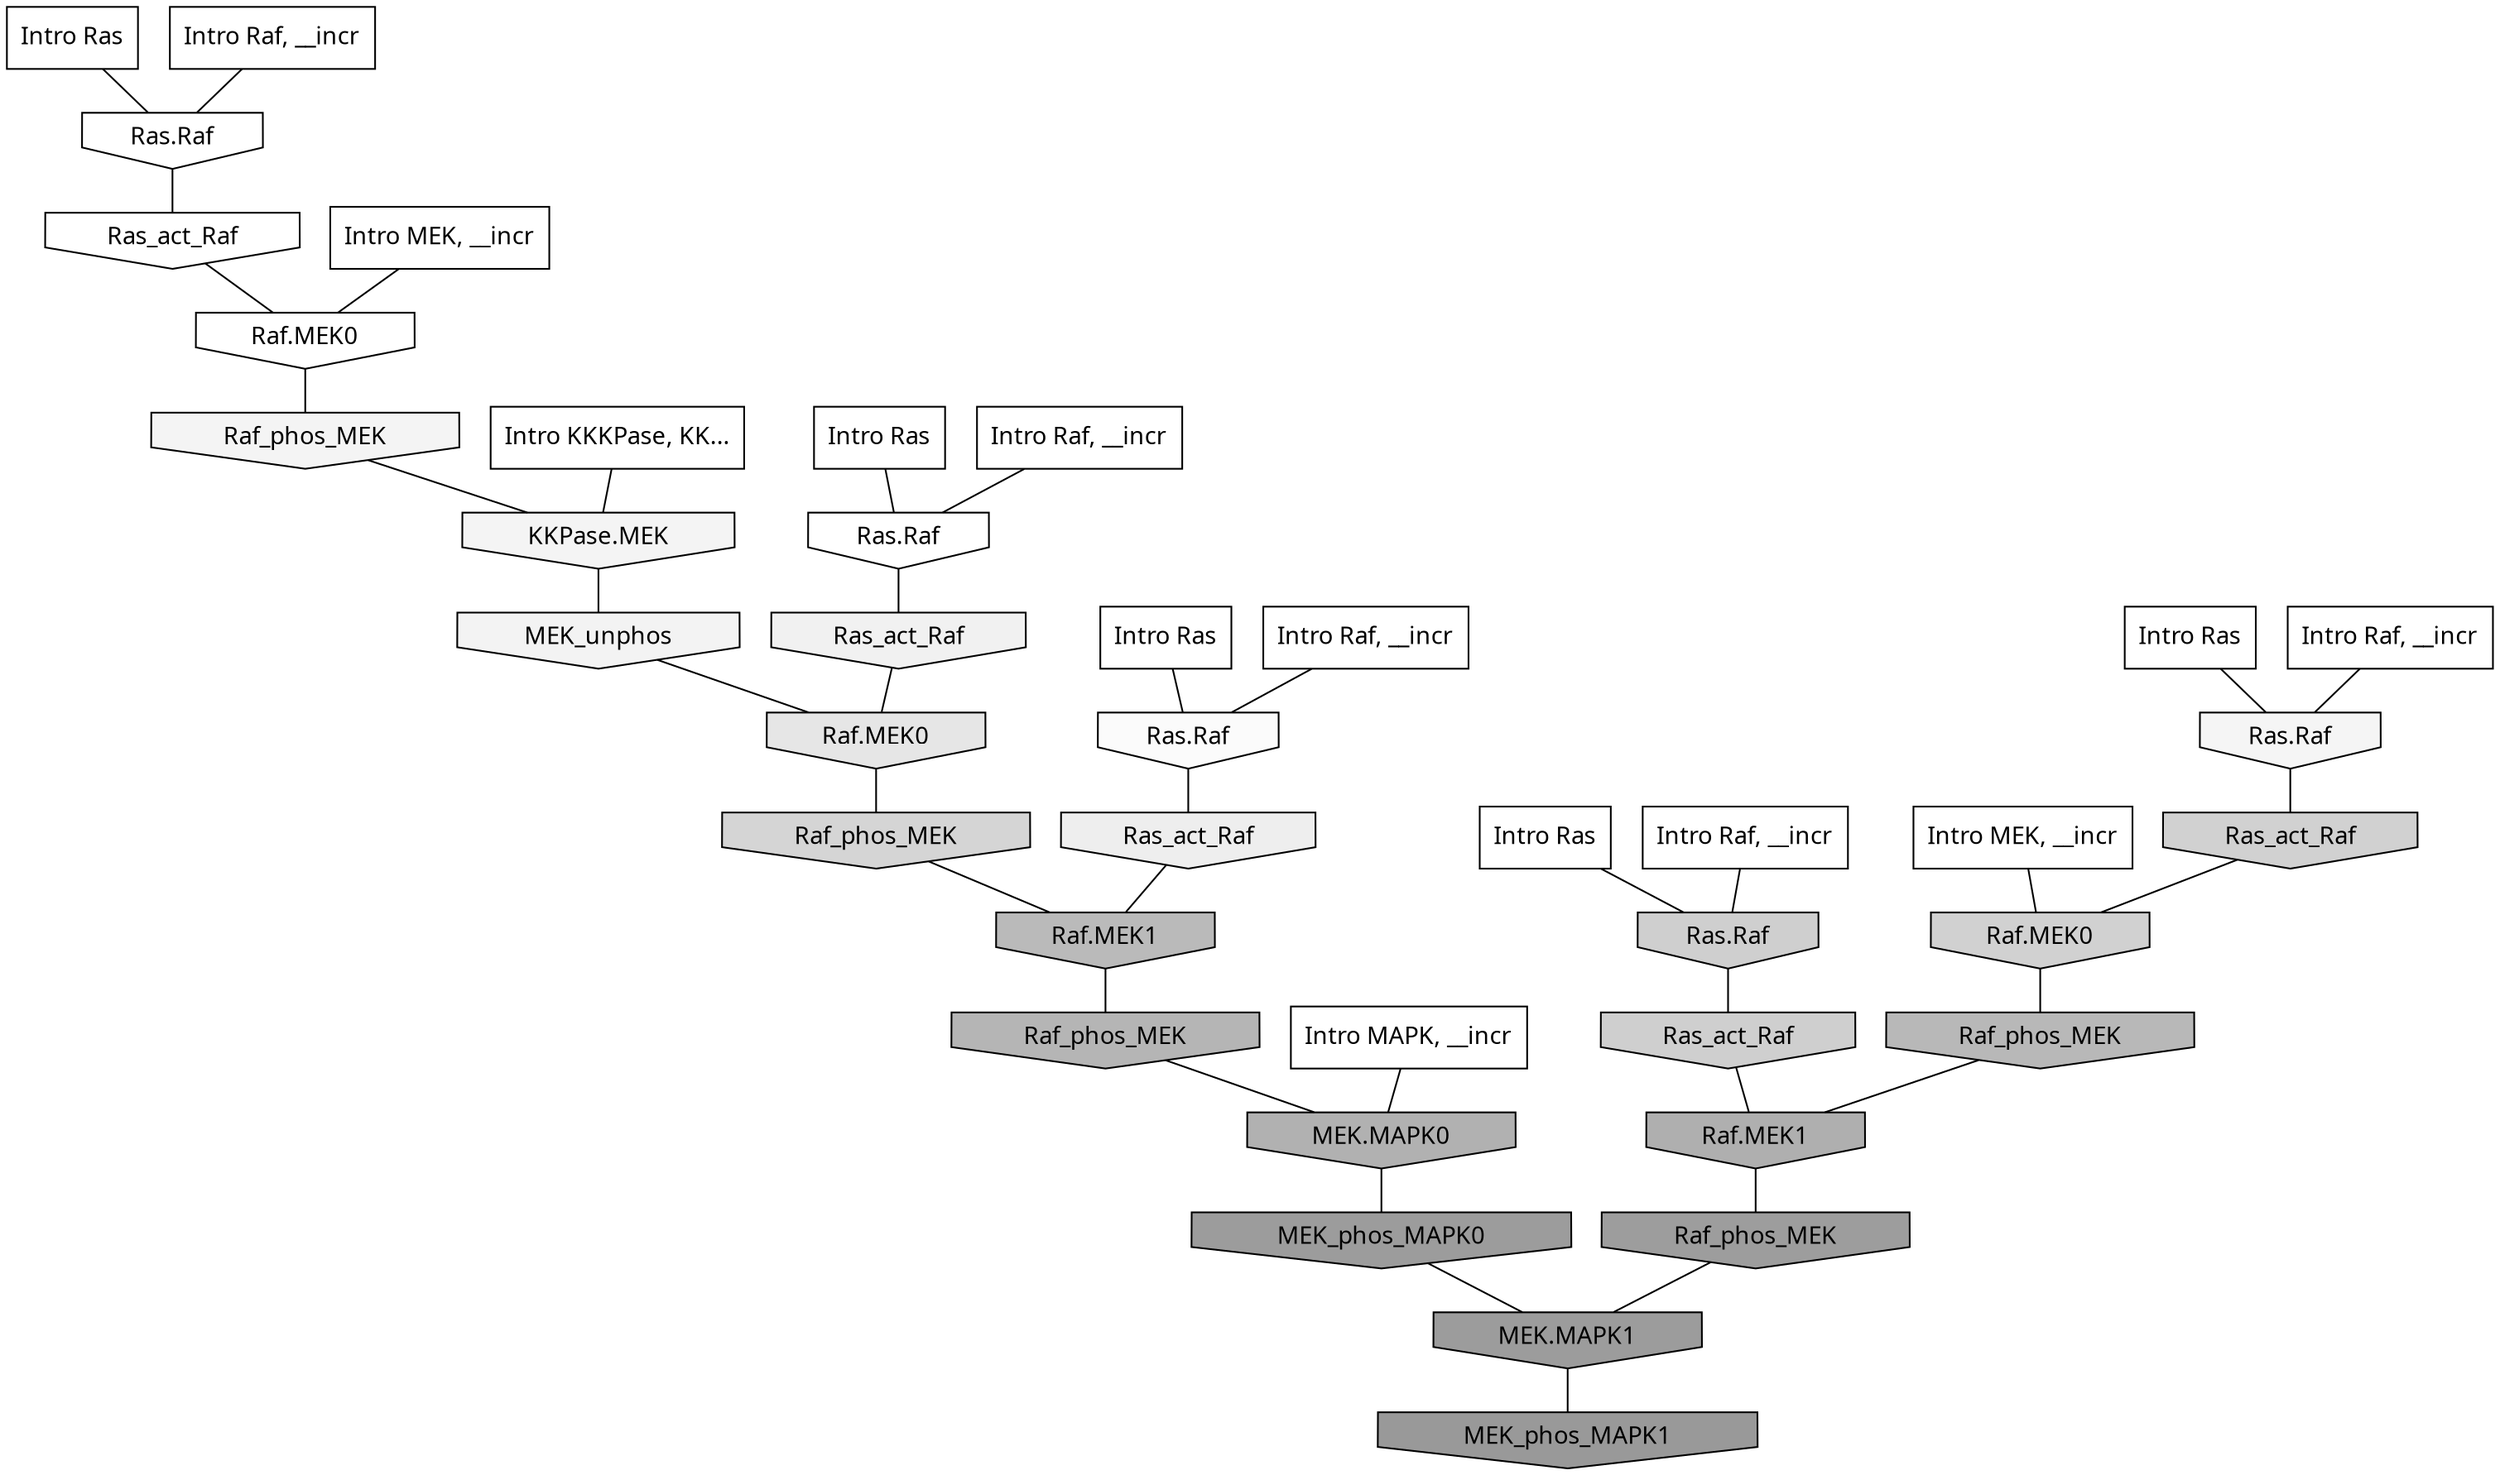 digraph G{
  rankdir="TB";
  ranksep=0.30;
  node [fontname="CMU Serif"];
  edge [fontname="CMU Serif"];
  
  0 [label="Intro Ras", shape=rectangle, style=filled, fillcolor="0.000 0.000 1.000"]
  
  29 [label="Intro Ras", shape=rectangle, style=filled, fillcolor="0.000 0.000 1.000"]
  
  45 [label="Intro Ras", shape=rectangle, style=filled, fillcolor="0.000 0.000 1.000"]
  
  71 [label="Intro Ras", shape=rectangle, style=filled, fillcolor="0.000 0.000 1.000"]
  
  85 [label="Intro Ras", shape=rectangle, style=filled, fillcolor="0.000 0.000 1.000"]
  
  308 [label="Intro Raf, __incr", shape=rectangle, style=filled, fillcolor="0.000 0.000 1.000"]
  
  327 [label="Intro Raf, __incr", shape=rectangle, style=filled, fillcolor="0.000 0.000 1.000"]
  
  394 [label="Intro Raf, __incr", shape=rectangle, style=filled, fillcolor="0.000 0.000 1.000"]
  
  549 [label="Intro Raf, __incr", shape=rectangle, style=filled, fillcolor="0.000 0.000 1.000"]
  
  818 [label="Intro Raf, __incr", shape=rectangle, style=filled, fillcolor="0.000 0.000 1.000"]
  
  1570 [label="Intro MEK, __incr", shape=rectangle, style=filled, fillcolor="0.000 0.000 1.000"]
  
  1707 [label="Intro MEK, __incr", shape=rectangle, style=filled, fillcolor="0.000 0.000 1.000"]
  
  2980 [label="Intro MAPK, __incr", shape=rectangle, style=filled, fillcolor="0.000 0.000 1.000"]
  
  3105 [label="Intro KKKPase, KK...", shape=rectangle, style=filled, fillcolor="0.000 0.000 1.000"]
  
  3224 [label="Ras.Raf", shape=invhouse, style=filled, fillcolor="0.000 0.000 1.000"]
  
  3234 [label="Ras.Raf", shape=invhouse, style=filled, fillcolor="0.000 0.000 1.000"]
  
  3316 [label="Ras_act_Raf", shape=invhouse, style=filled, fillcolor="0.000 0.000 0.999"]
  
  3318 [label="Raf.MEK0", shape=invhouse, style=filled, fillcolor="0.000 0.000 0.999"]
  
  3442 [label="Ras.Raf", shape=invhouse, style=filled, fillcolor="0.000 0.000 0.982"]
  
  3695 [label="Ras.Raf", shape=invhouse, style=filled, fillcolor="0.000 0.000 0.958"]
  
  3730 [label="Raf_phos_MEK", shape=invhouse, style=filled, fillcolor="0.000 0.000 0.956"]
  
  3734 [label="KKPase.MEK", shape=invhouse, style=filled, fillcolor="0.000 0.000 0.955"]
  
  3765 [label="MEK_unphos", shape=invhouse, style=filled, fillcolor="0.000 0.000 0.953"]
  
  3906 [label="Ras_act_Raf", shape=invhouse, style=filled, fillcolor="0.000 0.000 0.945"]
  
  4212 [label="Ras_act_Raf", shape=invhouse, style=filled, fillcolor="0.000 0.000 0.930"]
  
  4777 [label="Raf.MEK0", shape=invhouse, style=filled, fillcolor="0.000 0.000 0.901"]
  
  6260 [label="Raf_phos_MEK", shape=invhouse, style=filled, fillcolor="0.000 0.000 0.835"]
  
  6753 [label="Ras_act_Raf", shape=invhouse, style=filled, fillcolor="0.000 0.000 0.820"]
  
  6756 [label="Raf.MEK0", shape=invhouse, style=filled, fillcolor="0.000 0.000 0.820"]
  
  7061 [label="Ras.Raf", shape=invhouse, style=filled, fillcolor="0.000 0.000 0.811"]
  
  7137 [label="Ras_act_Raf", shape=invhouse, style=filled, fillcolor="0.000 0.000 0.809"]
  
  11221 [label="Raf.MEK1", shape=invhouse, style=filled, fillcolor="0.000 0.000 0.727"]
  
  11629 [label="Raf_phos_MEK", shape=invhouse, style=filled, fillcolor="0.000 0.000 0.721"]
  
  12576 [label="Raf_phos_MEK", shape=invhouse, style=filled, fillcolor="0.000 0.000 0.708"]
  
  13637 [label="MEK.MAPK0", shape=invhouse, style=filled, fillcolor="0.000 0.000 0.694"]
  
  14530 [label="Raf.MEK1", shape=invhouse, style=filled, fillcolor="0.000 0.000 0.685"]
  
  18128 [label="Raf_phos_MEK", shape=invhouse, style=filled, fillcolor="0.000 0.000 0.615"]
  
  18257 [label="MEK_phos_MAPK0", shape=invhouse, style=filled, fillcolor="0.000 0.000 0.610"]
  
  18258 [label="MEK.MAPK1", shape=invhouse, style=filled, fillcolor="0.000 0.000 0.610"]
  
  18596 [label="MEK_phos_MAPK1", shape=invhouse, style=filled, fillcolor="0.000 0.000 0.600"]
  
  
  18258 -> 18596 [dir=none, color="0.000 0.000 0.000"] 
  18257 -> 18258 [dir=none, color="0.000 0.000 0.000"] 
  18128 -> 18258 [dir=none, color="0.000 0.000 0.000"] 
  14530 -> 18128 [dir=none, color="0.000 0.000 0.000"] 
  13637 -> 18257 [dir=none, color="0.000 0.000 0.000"] 
  12576 -> 13637 [dir=none, color="0.000 0.000 0.000"] 
  11629 -> 14530 [dir=none, color="0.000 0.000 0.000"] 
  11221 -> 12576 [dir=none, color="0.000 0.000 0.000"] 
  7137 -> 14530 [dir=none, color="0.000 0.000 0.000"] 
  7061 -> 7137 [dir=none, color="0.000 0.000 0.000"] 
  6756 -> 11629 [dir=none, color="0.000 0.000 0.000"] 
  6753 -> 6756 [dir=none, color="0.000 0.000 0.000"] 
  6260 -> 11221 [dir=none, color="0.000 0.000 0.000"] 
  4777 -> 6260 [dir=none, color="0.000 0.000 0.000"] 
  4212 -> 11221 [dir=none, color="0.000 0.000 0.000"] 
  3906 -> 4777 [dir=none, color="0.000 0.000 0.000"] 
  3765 -> 4777 [dir=none, color="0.000 0.000 0.000"] 
  3734 -> 3765 [dir=none, color="0.000 0.000 0.000"] 
  3730 -> 3734 [dir=none, color="0.000 0.000 0.000"] 
  3695 -> 6753 [dir=none, color="0.000 0.000 0.000"] 
  3442 -> 4212 [dir=none, color="0.000 0.000 0.000"] 
  3318 -> 3730 [dir=none, color="0.000 0.000 0.000"] 
  3316 -> 3318 [dir=none, color="0.000 0.000 0.000"] 
  3234 -> 3316 [dir=none, color="0.000 0.000 0.000"] 
  3224 -> 3906 [dir=none, color="0.000 0.000 0.000"] 
  3105 -> 3734 [dir=none, color="0.000 0.000 0.000"] 
  2980 -> 13637 [dir=none, color="0.000 0.000 0.000"] 
  1707 -> 6756 [dir=none, color="0.000 0.000 0.000"] 
  1570 -> 3318 [dir=none, color="0.000 0.000 0.000"] 
  818 -> 7061 [dir=none, color="0.000 0.000 0.000"] 
  549 -> 3442 [dir=none, color="0.000 0.000 0.000"] 
  394 -> 3224 [dir=none, color="0.000 0.000 0.000"] 
  327 -> 3695 [dir=none, color="0.000 0.000 0.000"] 
  308 -> 3234 [dir=none, color="0.000 0.000 0.000"] 
  85 -> 7061 [dir=none, color="0.000 0.000 0.000"] 
  71 -> 3224 [dir=none, color="0.000 0.000 0.000"] 
  45 -> 3695 [dir=none, color="0.000 0.000 0.000"] 
  29 -> 3442 [dir=none, color="0.000 0.000 0.000"] 
  0 -> 3234 [dir=none, color="0.000 0.000 0.000"] 
  
  }

